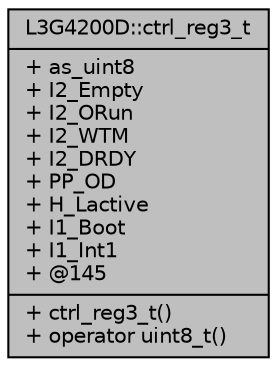 digraph "L3G4200D::ctrl_reg3_t"
{
  edge [fontname="Helvetica",fontsize="10",labelfontname="Helvetica",labelfontsize="10"];
  node [fontname="Helvetica",fontsize="10",shape=record];
  Node1 [label="{L3G4200D::ctrl_reg3_t\n|+ as_uint8\l+ I2_Empty\l+ I2_ORun\l+ I2_WTM\l+ I2_DRDY\l+ PP_OD\l+ H_Lactive\l+ I1_Boot\l+ I1_Int1\l+ @145\l|+ ctrl_reg3_t()\l+ operator uint8_t()\l}",height=0.2,width=0.4,color="black", fillcolor="grey75", style="filled", fontcolor="black"];
}
